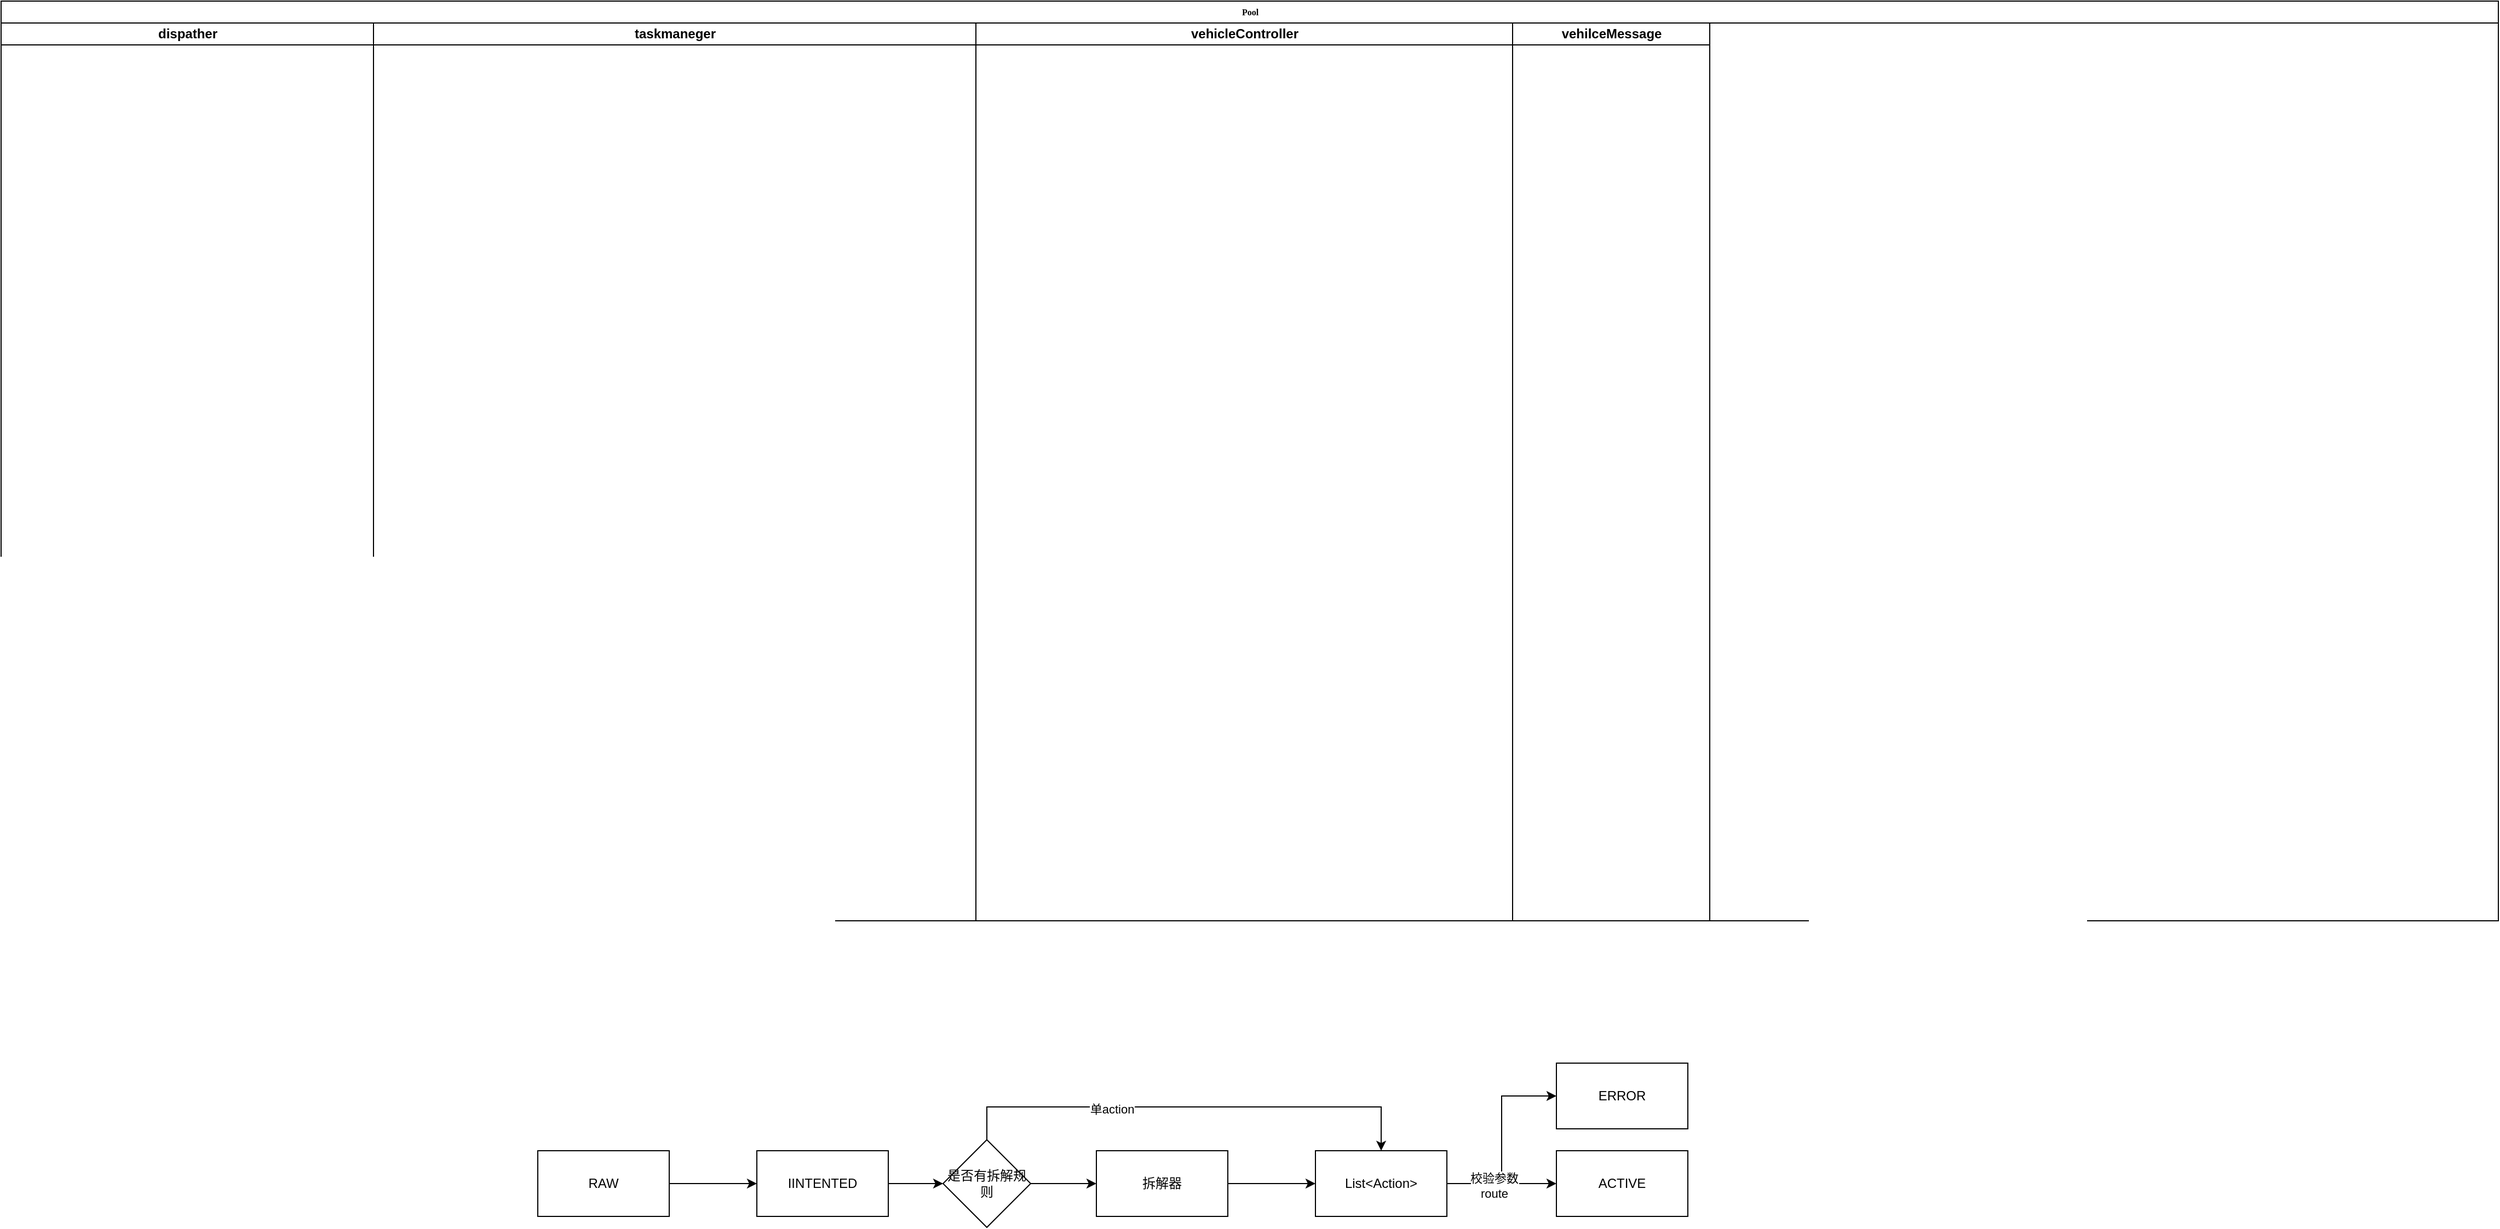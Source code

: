 <mxfile version="21.3.0" type="github">
  <diagram name="Page-1" id="74e2e168-ea6b-b213-b513-2b3c1d86103e">
    <mxGraphModel dx="1838" dy="1022" grid="1" gridSize="10" guides="1" tooltips="1" connect="1" arrows="1" fold="1" page="1" pageScale="1" pageWidth="1100" pageHeight="850" background="none" math="0" shadow="0">
      <root>
        <mxCell id="0" />
        <mxCell id="1" parent="0" />
        <mxCell id="77e6c97f196da883-1" value="Pool" style="swimlane;html=1;childLayout=stackLayout;startSize=20;rounded=0;shadow=0;labelBackgroundColor=none;strokeWidth=1;fontFamily=Verdana;fontSize=8;align=center;" parent="1" vertex="1">
          <mxGeometry x="70" y="40" width="2280" height="840" as="geometry" />
        </mxCell>
        <mxCell id="77e6c97f196da883-2" value="dispather" style="swimlane;html=1;startSize=20;" parent="77e6c97f196da883-1" vertex="1">
          <mxGeometry y="20" width="340" height="820" as="geometry" />
        </mxCell>
        <mxCell id="77e6c97f196da883-3" value="taskmaneger" style="swimlane;html=1;startSize=20;" parent="77e6c97f196da883-1" vertex="1">
          <mxGeometry x="340" y="20" width="550" height="820" as="geometry" />
        </mxCell>
        <mxCell id="77e6c97f196da883-4" value="vehicleController" style="swimlane;html=1;startSize=20;" parent="77e6c97f196da883-1" vertex="1">
          <mxGeometry x="890" y="20" width="490" height="820" as="geometry" />
        </mxCell>
        <mxCell id="77e6c97f196da883-5" value="vehilceMessage" style="swimlane;html=1;startSize=20;" parent="77e6c97f196da883-1" vertex="1">
          <mxGeometry x="1380" y="20" width="180" height="820" as="geometry">
            <mxRectangle x="660" y="20" width="40" height="730" as="alternateBounds" />
          </mxGeometry>
        </mxCell>
        <mxCell id="TZnVQ1YvP92Jc1uxTdFt-3" value="" style="edgeStyle=orthogonalEdgeStyle;rounded=0;orthogonalLoop=1;jettySize=auto;html=1;" edge="1" parent="1" source="TZnVQ1YvP92Jc1uxTdFt-1" target="TZnVQ1YvP92Jc1uxTdFt-2">
          <mxGeometry relative="1" as="geometry" />
        </mxCell>
        <mxCell id="TZnVQ1YvP92Jc1uxTdFt-1" value="RAW" style="whiteSpace=wrap;html=1;" vertex="1" parent="1">
          <mxGeometry x="560" y="1090" width="120" height="60" as="geometry" />
        </mxCell>
        <mxCell id="TZnVQ1YvP92Jc1uxTdFt-15" value="" style="edgeStyle=orthogonalEdgeStyle;rounded=0;orthogonalLoop=1;jettySize=auto;html=1;" edge="1" parent="1" source="TZnVQ1YvP92Jc1uxTdFt-2" target="TZnVQ1YvP92Jc1uxTdFt-10">
          <mxGeometry relative="1" as="geometry" />
        </mxCell>
        <mxCell id="TZnVQ1YvP92Jc1uxTdFt-2" value="IINTENTED" style="whiteSpace=wrap;html=1;" vertex="1" parent="1">
          <mxGeometry x="760" y="1090" width="120" height="60" as="geometry" />
        </mxCell>
        <mxCell id="TZnVQ1YvP92Jc1uxTdFt-4" value="ACTIVE" style="whiteSpace=wrap;html=1;" vertex="1" parent="1">
          <mxGeometry x="1490" y="1090" width="120" height="60" as="geometry" />
        </mxCell>
        <mxCell id="TZnVQ1YvP92Jc1uxTdFt-6" value="ERROR" style="whiteSpace=wrap;html=1;" vertex="1" parent="1">
          <mxGeometry x="1490" y="1010" width="120" height="60" as="geometry" />
        </mxCell>
        <mxCell id="TZnVQ1YvP92Jc1uxTdFt-17" value="" style="edgeStyle=orthogonalEdgeStyle;rounded=0;orthogonalLoop=1;jettySize=auto;html=1;" edge="1" parent="1" source="TZnVQ1YvP92Jc1uxTdFt-10" target="TZnVQ1YvP92Jc1uxTdFt-16">
          <mxGeometry relative="1" as="geometry" />
        </mxCell>
        <mxCell id="TZnVQ1YvP92Jc1uxTdFt-22" value="" style="edgeStyle=orthogonalEdgeStyle;rounded=0;orthogonalLoop=1;jettySize=auto;html=1;" edge="1" parent="1" source="TZnVQ1YvP92Jc1uxTdFt-10" target="TZnVQ1YvP92Jc1uxTdFt-21">
          <mxGeometry relative="1" as="geometry">
            <Array as="points">
              <mxPoint x="970" y="1050" />
              <mxPoint x="1330" y="1050" />
            </Array>
          </mxGeometry>
        </mxCell>
        <mxCell id="TZnVQ1YvP92Jc1uxTdFt-23" value="单action" style="edgeLabel;html=1;align=center;verticalAlign=middle;resizable=0;points=[];" vertex="1" connectable="0" parent="TZnVQ1YvP92Jc1uxTdFt-22">
          <mxGeometry x="-0.333" y="-2" relative="1" as="geometry">
            <mxPoint as="offset" />
          </mxGeometry>
        </mxCell>
        <mxCell id="TZnVQ1YvP92Jc1uxTdFt-10" value="是否有拆解规则" style="rhombus;whiteSpace=wrap;html=1;" vertex="1" parent="1">
          <mxGeometry x="930" y="1080" width="80" height="80" as="geometry" />
        </mxCell>
        <mxCell id="TZnVQ1YvP92Jc1uxTdFt-19" value="" style="edgeStyle=orthogonalEdgeStyle;rounded=0;orthogonalLoop=1;jettySize=auto;html=1;" edge="1" parent="1" source="TZnVQ1YvP92Jc1uxTdFt-16" target="TZnVQ1YvP92Jc1uxTdFt-18">
          <mxGeometry relative="1" as="geometry">
            <Array as="points">
              <mxPoint x="1230" y="1120" />
              <mxPoint x="1230" y="1120" />
            </Array>
          </mxGeometry>
        </mxCell>
        <mxCell id="TZnVQ1YvP92Jc1uxTdFt-16" value="拆解器" style="whiteSpace=wrap;html=1;" vertex="1" parent="1">
          <mxGeometry x="1070" y="1090" width="120" height="60" as="geometry" />
        </mxCell>
        <mxCell id="TZnVQ1YvP92Jc1uxTdFt-18" value="" style="whiteSpace=wrap;html=1;" vertex="1" parent="1">
          <mxGeometry x="1270" y="1090" width="120" height="60" as="geometry" />
        </mxCell>
        <mxCell id="TZnVQ1YvP92Jc1uxTdFt-24" value="" style="edgeStyle=orthogonalEdgeStyle;rounded=0;orthogonalLoop=1;jettySize=auto;html=1;" edge="1" parent="1" source="TZnVQ1YvP92Jc1uxTdFt-21" target="TZnVQ1YvP92Jc1uxTdFt-4">
          <mxGeometry relative="1" as="geometry" />
        </mxCell>
        <mxCell id="TZnVQ1YvP92Jc1uxTdFt-25" style="edgeStyle=orthogonalEdgeStyle;rounded=0;orthogonalLoop=1;jettySize=auto;html=1;entryX=0;entryY=0.5;entryDx=0;entryDy=0;" edge="1" parent="1" source="TZnVQ1YvP92Jc1uxTdFt-21" target="TZnVQ1YvP92Jc1uxTdFt-6">
          <mxGeometry relative="1" as="geometry" />
        </mxCell>
        <mxCell id="TZnVQ1YvP92Jc1uxTdFt-27" value="校验参数&lt;br&gt;route" style="edgeLabel;html=1;align=center;verticalAlign=middle;resizable=0;points=[];" vertex="1" connectable="0" parent="TZnVQ1YvP92Jc1uxTdFt-25">
          <mxGeometry x="-0.522" y="-2" relative="1" as="geometry">
            <mxPoint as="offset" />
          </mxGeometry>
        </mxCell>
        <mxCell id="TZnVQ1YvP92Jc1uxTdFt-21" value="List&amp;lt;Action&amp;gt;" style="whiteSpace=wrap;html=1;" vertex="1" parent="1">
          <mxGeometry x="1270" y="1090" width="120" height="60" as="geometry" />
        </mxCell>
      </root>
    </mxGraphModel>
  </diagram>
</mxfile>

